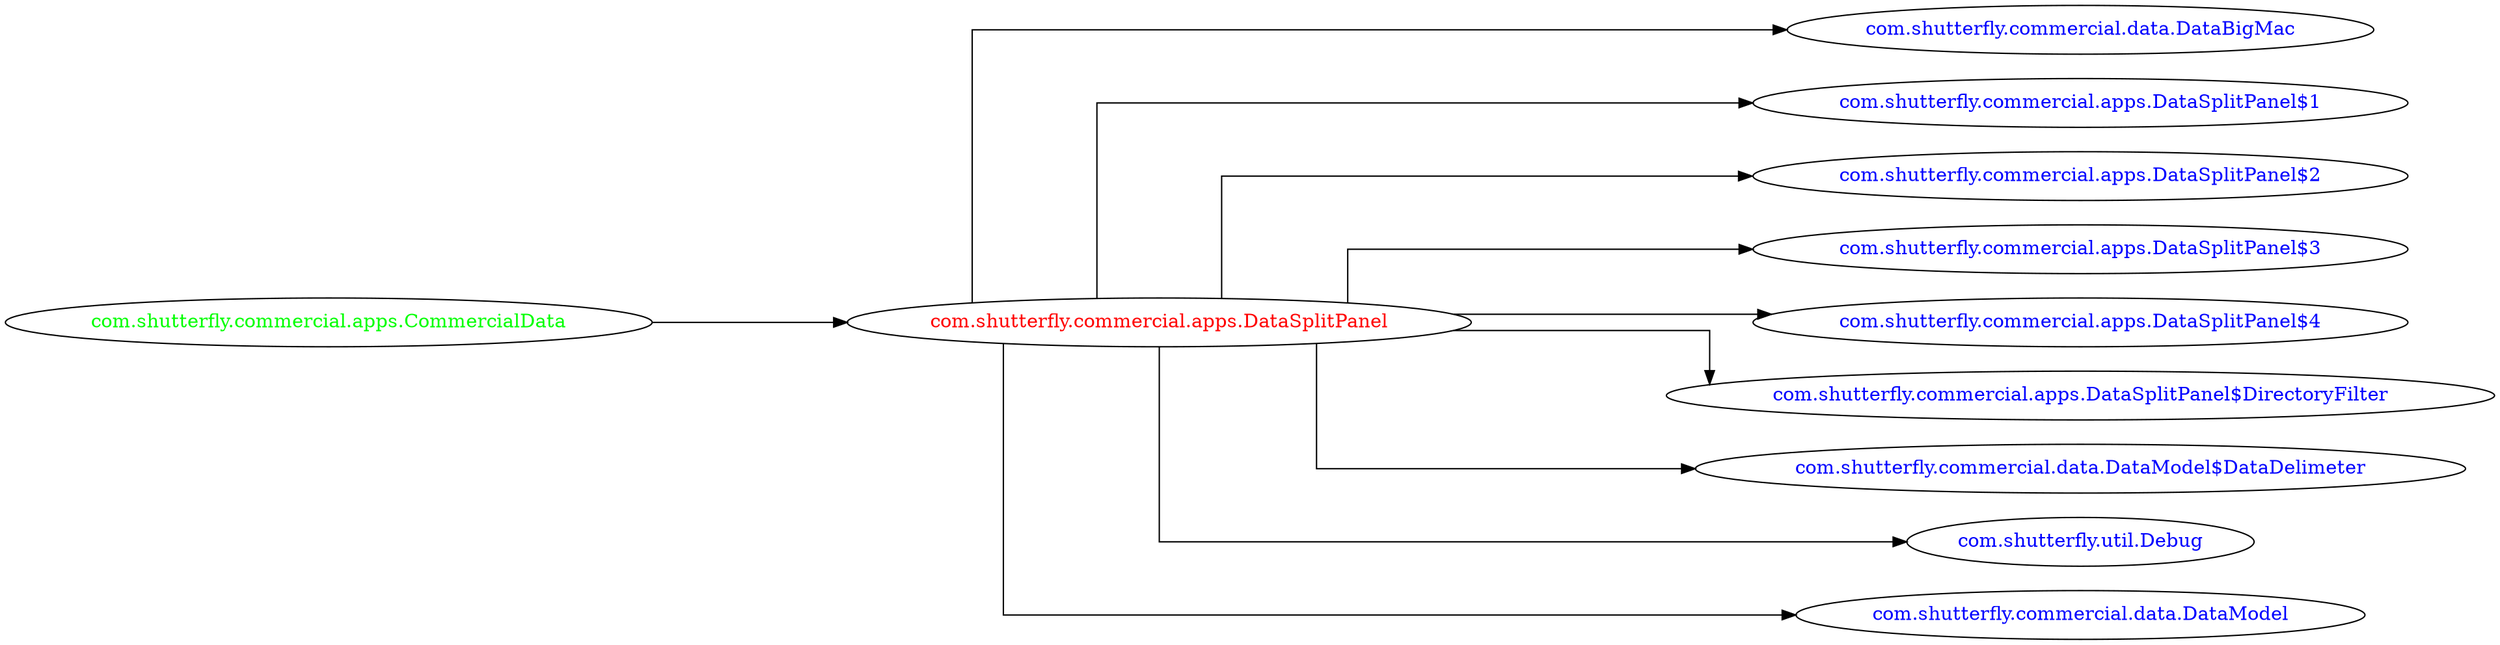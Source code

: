 digraph dependencyGraph {
 concentrate=true;
 ranksep="2.0";
 rankdir="LR"; 
 splines="ortho";
"com.shutterfly.commercial.apps.DataSplitPanel" [fontcolor="red"];
"com.shutterfly.commercial.data.DataBigMac" [ fontcolor="blue" ];
"com.shutterfly.commercial.apps.DataSplitPanel"->"com.shutterfly.commercial.data.DataBigMac";
"com.shutterfly.commercial.apps.DataSplitPanel$1" [ fontcolor="blue" ];
"com.shutterfly.commercial.apps.DataSplitPanel"->"com.shutterfly.commercial.apps.DataSplitPanel$1";
"com.shutterfly.commercial.apps.DataSplitPanel$2" [ fontcolor="blue" ];
"com.shutterfly.commercial.apps.DataSplitPanel"->"com.shutterfly.commercial.apps.DataSplitPanel$2";
"com.shutterfly.commercial.apps.DataSplitPanel$3" [ fontcolor="blue" ];
"com.shutterfly.commercial.apps.DataSplitPanel"->"com.shutterfly.commercial.apps.DataSplitPanel$3";
"com.shutterfly.commercial.apps.DataSplitPanel$4" [ fontcolor="blue" ];
"com.shutterfly.commercial.apps.DataSplitPanel"->"com.shutterfly.commercial.apps.DataSplitPanel$4";
"com.shutterfly.commercial.apps.DataSplitPanel$DirectoryFilter" [ fontcolor="blue" ];
"com.shutterfly.commercial.apps.DataSplitPanel"->"com.shutterfly.commercial.apps.DataSplitPanel$DirectoryFilter";
"com.shutterfly.commercial.data.DataModel$DataDelimeter" [ fontcolor="blue" ];
"com.shutterfly.commercial.apps.DataSplitPanel"->"com.shutterfly.commercial.data.DataModel$DataDelimeter";
"com.shutterfly.util.Debug" [ fontcolor="blue" ];
"com.shutterfly.commercial.apps.DataSplitPanel"->"com.shutterfly.util.Debug";
"com.shutterfly.commercial.data.DataModel" [ fontcolor="blue" ];
"com.shutterfly.commercial.apps.DataSplitPanel"->"com.shutterfly.commercial.data.DataModel";
"com.shutterfly.commercial.apps.CommercialData" [ fontcolor="green" ];
"com.shutterfly.commercial.apps.CommercialData"->"com.shutterfly.commercial.apps.DataSplitPanel";
}